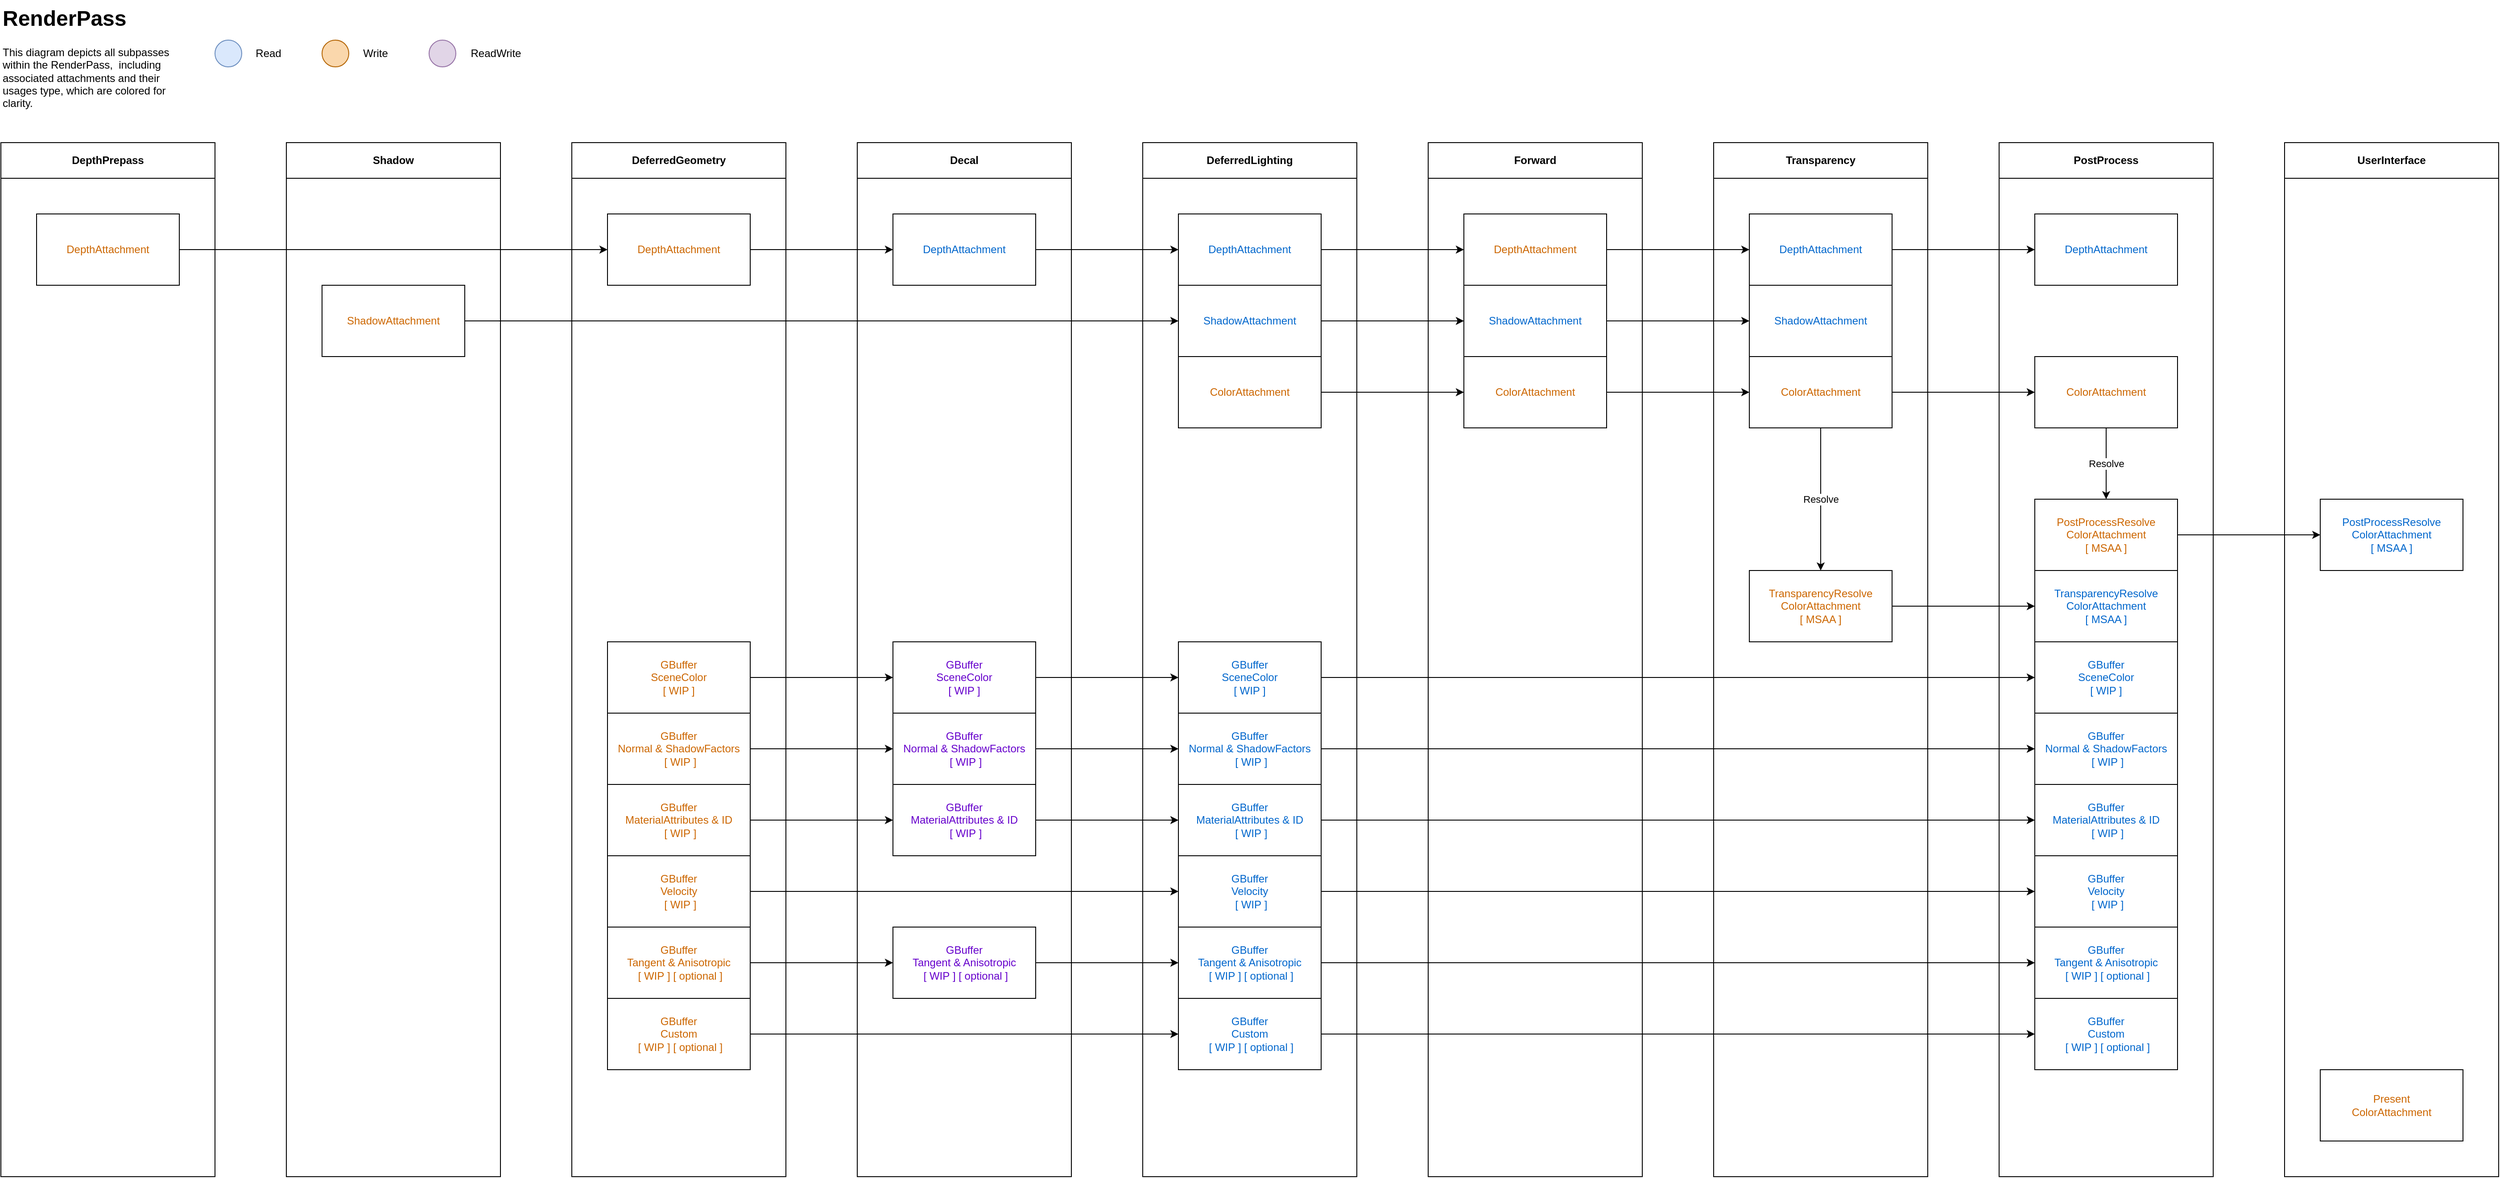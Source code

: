 <mxfile version="28.1.2">
  <diagram name="Page-1" id="M5vqwv9HH7FUM_IWpqiD">
    <mxGraphModel dx="3033" dy="1805" grid="1" gridSize="10" guides="1" tooltips="1" connect="1" arrows="1" fold="1" page="1" pageScale="1" pageWidth="850" pageHeight="1100" math="0" shadow="0">
      <root>
        <mxCell id="0" />
        <mxCell id="1" parent="0" />
        <mxCell id="y7CH2USghEkw7iio7woH-1" value="&lt;h1 style=&quot;margin-top: 0px;&quot;&gt;RenderPass&lt;/h1&gt;&lt;p&gt;This diagram depicts all subpasses within the RenderPass,&amp;nbsp; including associated attachments and their usages type, which are colored for clarity.&amp;nbsp;&lt;/p&gt;" style="text;html=1;whiteSpace=wrap;overflow=hidden;rounded=0;" parent="1" vertex="1">
          <mxGeometry x="320" y="320" width="210" height="120" as="geometry" />
        </mxCell>
        <mxCell id="y7CH2USghEkw7iio7woH-62" style="edgeStyle=orthogonalEdgeStyle;rounded=0;orthogonalLoop=1;jettySize=auto;html=1;exitX=1;exitY=0.5;exitDx=0;exitDy=0;" parent="1" source="y7CH2USghEkw7iio7woH-25" target="y7CH2USghEkw7iio7woH-53" edge="1">
          <mxGeometry relative="1" as="geometry" />
        </mxCell>
        <mxCell id="y7CH2USghEkw7iio7woH-25" value="ShadowAttachment" style="rounded=0;whiteSpace=wrap;html=1;fillColor=none;fontColor=#CC6600;" parent="1" vertex="1">
          <mxGeometry x="680" y="640" width="160" height="80" as="geometry" />
        </mxCell>
        <mxCell id="y7CH2USghEkw7iio7woH-57" style="edgeStyle=orthogonalEdgeStyle;rounded=0;orthogonalLoop=1;jettySize=auto;html=1;exitX=1;exitY=0.5;exitDx=0;exitDy=0;entryX=0;entryY=0.5;entryDx=0;entryDy=0;" parent="1" source="y7CH2USghEkw7iio7woH-53" target="y7CH2USghEkw7iio7woH-56" edge="1">
          <mxGeometry relative="1" as="geometry" />
        </mxCell>
        <mxCell id="y7CH2USghEkw7iio7woH-60" style="edgeStyle=orthogonalEdgeStyle;rounded=0;orthogonalLoop=1;jettySize=auto;html=1;exitX=1;exitY=0.5;exitDx=0;exitDy=0;entryX=0;entryY=0.5;entryDx=0;entryDy=0;" parent="1" source="y7CH2USghEkw7iio7woH-56" target="y7CH2USghEkw7iio7woH-59" edge="1">
          <mxGeometry relative="1" as="geometry" />
        </mxCell>
        <mxCell id="y7CH2USghEkw7iio7woH-63" value="DepthPrepass" style="swimlane;whiteSpace=wrap;html=1;startSize=40;" parent="1" vertex="1">
          <mxGeometry x="320" y="480" width="240" height="1160" as="geometry" />
        </mxCell>
        <mxCell id="y7CH2USghEkw7iio7woH-20" value="DepthAttachment" style="rounded=0;whiteSpace=wrap;html=1;fillColor=none;fontColor=#CC6600;" parent="y7CH2USghEkw7iio7woH-63" vertex="1">
          <mxGeometry x="40" y="80" width="160" height="80" as="geometry" />
        </mxCell>
        <mxCell id="y7CH2USghEkw7iio7woH-64" value="Shadow" style="swimlane;whiteSpace=wrap;html=1;startSize=40;" parent="1" vertex="1">
          <mxGeometry x="640" y="480" width="240" height="1160" as="geometry" />
        </mxCell>
        <mxCell id="y7CH2USghEkw7iio7woH-66" value="DeferredGeometry" style="swimlane;whiteSpace=wrap;html=1;startSize=40;" parent="1" vertex="1">
          <mxGeometry x="960" y="480" width="240" height="1160" as="geometry" />
        </mxCell>
        <mxCell id="y7CH2USghEkw7iio7woH-73" value="DepthAttachment" style="rounded=0;whiteSpace=wrap;html=1;fillColor=none;fontColor=#CC6600;" parent="y7CH2USghEkw7iio7woH-66" vertex="1">
          <mxGeometry x="40" y="80" width="160" height="80" as="geometry" />
        </mxCell>
        <mxCell id="y7CH2USghEkw7iio7woH-21" value="GBuffer&lt;div&gt;SceneColor&lt;div&gt;[ WIP ]&lt;/div&gt;&lt;/div&gt;" style="rounded=0;whiteSpace=wrap;html=1;fillColor=none;fontColor=#CC6600;" parent="y7CH2USghEkw7iio7woH-66" vertex="1">
          <mxGeometry x="40" y="560" width="160" height="80" as="geometry" />
        </mxCell>
        <mxCell id="y7CH2USghEkw7iio7woH-111" value="GBuffer&lt;div&gt;SceneColor&lt;div&gt;[ WIP ]&lt;/div&gt;&lt;/div&gt;" style="rounded=0;whiteSpace=wrap;html=1;fillColor=none;fontColor=#6600CC;" parent="y7CH2USghEkw7iio7woH-66" vertex="1">
          <mxGeometry x="360" y="560" width="160" height="80" as="geometry" />
        </mxCell>
        <mxCell id="y7CH2USghEkw7iio7woH-113" value="GBuffer&lt;div&gt;SceneColor&lt;div&gt;[ WIP ]&lt;/div&gt;&lt;/div&gt;" style="rounded=0;whiteSpace=wrap;html=1;fillColor=none;fontColor=#0066CC;" parent="y7CH2USghEkw7iio7woH-66" vertex="1">
          <mxGeometry x="680" y="560" width="160" height="80" as="geometry" />
        </mxCell>
        <mxCell id="y7CH2USghEkw7iio7woH-112" style="edgeStyle=orthogonalEdgeStyle;rounded=0;orthogonalLoop=1;jettySize=auto;html=1;exitX=1;exitY=0.5;exitDx=0;exitDy=0;entryX=0;entryY=0.5;entryDx=0;entryDy=0;" parent="y7CH2USghEkw7iio7woH-66" source="y7CH2USghEkw7iio7woH-21" target="y7CH2USghEkw7iio7woH-111" edge="1">
          <mxGeometry relative="1" as="geometry" />
        </mxCell>
        <mxCell id="y7CH2USghEkw7iio7woH-114" style="edgeStyle=orthogonalEdgeStyle;rounded=0;orthogonalLoop=1;jettySize=auto;html=1;exitX=1;exitY=0.5;exitDx=0;exitDy=0;" parent="y7CH2USghEkw7iio7woH-66" source="y7CH2USghEkw7iio7woH-111" target="y7CH2USghEkw7iio7woH-113" edge="1">
          <mxGeometry relative="1" as="geometry" />
        </mxCell>
        <mxCell id="y7CH2USghEkw7iio7woH-22" value="GBuffer&lt;div&gt;Normal &amp;amp; ShadowFactors&lt;/div&gt;&lt;div&gt;&amp;nbsp;[&amp;nbsp;&lt;span style=&quot;background-color: transparent;&quot;&gt;WIP&amp;nbsp;&lt;/span&gt;&lt;span style=&quot;background-color: transparent;&quot;&gt;]&lt;/span&gt;&lt;/div&gt;" style="rounded=0;whiteSpace=wrap;html=1;fillColor=none;fontColor=#CC6600;" parent="y7CH2USghEkw7iio7woH-66" vertex="1">
          <mxGeometry x="40" y="640" width="160" height="80" as="geometry" />
        </mxCell>
        <mxCell id="y7CH2USghEkw7iio7woH-123" value="GBuffer&lt;div&gt;MaterialAttributes &amp;amp; ID&lt;/div&gt;&lt;div&gt;&amp;nbsp;[&amp;nbsp;&lt;span style=&quot;background-color: transparent;&quot;&gt;WIP&amp;nbsp;&lt;/span&gt;&lt;span style=&quot;background-color: transparent;&quot;&gt;]&lt;/span&gt;&lt;/div&gt;" style="rounded=0;whiteSpace=wrap;html=1;fillColor=none;fontColor=#CC6600;" parent="y7CH2USghEkw7iio7woH-66" vertex="1">
          <mxGeometry x="40" y="720" width="160" height="80" as="geometry" />
        </mxCell>
        <mxCell id="UzYxtllPs8pn461io3IZ-1" style="edgeStyle=orthogonalEdgeStyle;rounded=0;orthogonalLoop=1;jettySize=auto;html=1;exitX=1;exitY=0.5;exitDx=0;exitDy=0;entryX=0;entryY=0.5;entryDx=0;entryDy=0;" parent="y7CH2USghEkw7iio7woH-66" source="y7CH2USghEkw7iio7woH-130" target="y7CH2USghEkw7iio7woH-136" edge="1">
          <mxGeometry relative="1" as="geometry" />
        </mxCell>
        <mxCell id="y7CH2USghEkw7iio7woH-130" value="GBuffer&lt;div&gt;Velocity&lt;/div&gt;&lt;div&gt;&amp;nbsp;[&amp;nbsp;&lt;span style=&quot;background-color: transparent;&quot;&gt;WIP&amp;nbsp;&lt;/span&gt;&lt;span style=&quot;background-color: transparent;&quot;&gt;]&lt;/span&gt;&lt;/div&gt;" style="rounded=0;whiteSpace=wrap;html=1;fillColor=none;fontColor=#CC6600;" parent="y7CH2USghEkw7iio7woH-66" vertex="1">
          <mxGeometry x="40" y="800" width="160" height="80" as="geometry" />
        </mxCell>
        <mxCell id="y7CH2USghEkw7iio7woH-131" value="GBuffer&lt;div&gt;Tangent &amp;amp; Anisotropic&lt;/div&gt;&lt;div&gt;&amp;nbsp;[&amp;nbsp;&lt;span style=&quot;background-color: transparent;&quot;&gt;WIP&amp;nbsp;&lt;/span&gt;&lt;span style=&quot;background-color: transparent;&quot;&gt;] [ optional ]&lt;/span&gt;&lt;/div&gt;" style="rounded=0;whiteSpace=wrap;html=1;fillColor=none;fontColor=#CC6600;" parent="y7CH2USghEkw7iio7woH-66" vertex="1">
          <mxGeometry x="40" y="880" width="160" height="80" as="geometry" />
        </mxCell>
        <mxCell id="UzYxtllPs8pn461io3IZ-2" style="edgeStyle=orthogonalEdgeStyle;rounded=0;orthogonalLoop=1;jettySize=auto;html=1;exitX=1;exitY=0.5;exitDx=0;exitDy=0;" parent="y7CH2USghEkw7iio7woH-66" source="y7CH2USghEkw7iio7woH-132" target="y7CH2USghEkw7iio7woH-138" edge="1">
          <mxGeometry relative="1" as="geometry" />
        </mxCell>
        <mxCell id="y7CH2USghEkw7iio7woH-132" value="GBuffer&lt;div&gt;Custom&lt;/div&gt;&lt;div&gt;&amp;nbsp;[&amp;nbsp;&lt;span style=&quot;background-color: transparent;&quot;&gt;WIP&amp;nbsp;&lt;/span&gt;&lt;span style=&quot;background-color: transparent;&quot;&gt;] [ optional ]&lt;/span&gt;&lt;/div&gt;" style="rounded=0;whiteSpace=wrap;html=1;fillColor=none;fontColor=#CC6600;" parent="y7CH2USghEkw7iio7woH-66" vertex="1">
          <mxGeometry x="40" y="960" width="160" height="80" as="geometry" />
        </mxCell>
        <mxCell id="y7CH2USghEkw7iio7woH-117" value="GBuffer&lt;div&gt;Normal &amp;amp; ShadowFactors&lt;/div&gt;&lt;div&gt;&amp;nbsp;[&amp;nbsp;&lt;span style=&quot;background-color: transparent;&quot;&gt;WIP&amp;nbsp;&lt;/span&gt;&lt;span style=&quot;background-color: transparent;&quot;&gt;]&lt;/span&gt;&lt;/div&gt;" style="rounded=0;whiteSpace=wrap;html=1;fillColor=none;fontColor=#6600CC;" parent="y7CH2USghEkw7iio7woH-66" vertex="1">
          <mxGeometry x="360" y="640" width="160" height="80" as="geometry" />
        </mxCell>
        <mxCell id="y7CH2USghEkw7iio7woH-124" value="GBuffer&lt;div&gt;MaterialAttributes &amp;amp; ID&lt;/div&gt;&lt;div&gt;&amp;nbsp;[&amp;nbsp;&lt;span style=&quot;background-color: transparent;&quot;&gt;WIP&amp;nbsp;&lt;/span&gt;&lt;span style=&quot;background-color: transparent;&quot;&gt;]&lt;/span&gt;&lt;/div&gt;" style="rounded=0;whiteSpace=wrap;html=1;fillColor=none;fontColor=#6600CC;" parent="y7CH2USghEkw7iio7woH-66" vertex="1">
          <mxGeometry x="360" y="720" width="160" height="80" as="geometry" />
        </mxCell>
        <mxCell id="y7CH2USghEkw7iio7woH-134" value="GBuffer&lt;div&gt;Tangent &amp;amp; Anisotropic&lt;/div&gt;&lt;div&gt;&amp;nbsp;[&amp;nbsp;&lt;span style=&quot;background-color: transparent;&quot;&gt;WIP&amp;nbsp;&lt;/span&gt;&lt;span style=&quot;background-color: transparent;&quot;&gt;] [ optional ]&lt;/span&gt;&lt;/div&gt;" style="rounded=0;whiteSpace=wrap;html=1;fillColor=none;fontColor=#6600CC;" parent="y7CH2USghEkw7iio7woH-66" vertex="1">
          <mxGeometry x="360" y="880" width="160" height="80" as="geometry" />
        </mxCell>
        <mxCell id="y7CH2USghEkw7iio7woH-118" value="GBuffer&lt;div&gt;Normal &amp;amp; ShadowFactors&lt;/div&gt;&lt;div&gt;&amp;nbsp;[&amp;nbsp;&lt;span style=&quot;background-color: transparent;&quot;&gt;WIP&amp;nbsp;&lt;/span&gt;&lt;span style=&quot;background-color: transparent;&quot;&gt;]&lt;/span&gt;&lt;/div&gt;" style="rounded=0;whiteSpace=wrap;html=1;fillColor=none;fontColor=#0066CC;" parent="y7CH2USghEkw7iio7woH-66" vertex="1">
          <mxGeometry x="680" y="640" width="160" height="80" as="geometry" />
        </mxCell>
        <mxCell id="y7CH2USghEkw7iio7woH-125" value="GBuffer&lt;div&gt;MaterialAttributes &amp;amp; ID&lt;/div&gt;&lt;div&gt;&amp;nbsp;[&amp;nbsp;&lt;span style=&quot;background-color: transparent;&quot;&gt;WIP&amp;nbsp;&lt;/span&gt;&lt;span style=&quot;background-color: transparent;&quot;&gt;]&lt;/span&gt;&lt;/div&gt;" style="rounded=0;whiteSpace=wrap;html=1;fillColor=none;fontColor=#0066CC;" parent="y7CH2USghEkw7iio7woH-66" vertex="1">
          <mxGeometry x="680" y="720" width="160" height="80" as="geometry" />
        </mxCell>
        <mxCell id="y7CH2USghEkw7iio7woH-136" value="GBuffer&lt;div&gt;Velocity&lt;/div&gt;&lt;div&gt;&amp;nbsp;[&amp;nbsp;&lt;span style=&quot;background-color: transparent;&quot;&gt;WIP&amp;nbsp;&lt;/span&gt;&lt;span style=&quot;background-color: transparent;&quot;&gt;]&lt;/span&gt;&lt;/div&gt;" style="rounded=0;whiteSpace=wrap;html=1;fillColor=none;fontColor=#0066CC;" parent="y7CH2USghEkw7iio7woH-66" vertex="1">
          <mxGeometry x="680" y="800" width="160" height="80" as="geometry" />
        </mxCell>
        <mxCell id="y7CH2USghEkw7iio7woH-137" value="GBuffer&lt;div&gt;Tangent &amp;amp; Anisotropic&lt;/div&gt;&lt;div&gt;&amp;nbsp;[&amp;nbsp;&lt;span style=&quot;background-color: transparent;&quot;&gt;WIP&amp;nbsp;&lt;/span&gt;&lt;span style=&quot;background-color: transparent;&quot;&gt;] [ optional ]&lt;/span&gt;&lt;/div&gt;" style="rounded=0;whiteSpace=wrap;html=1;fillColor=none;fontColor=#0066CC;" parent="y7CH2USghEkw7iio7woH-66" vertex="1">
          <mxGeometry x="680" y="880" width="160" height="80" as="geometry" />
        </mxCell>
        <mxCell id="y7CH2USghEkw7iio7woH-138" value="GBuffer&lt;div&gt;Custom&lt;/div&gt;&lt;div&gt;&amp;nbsp;[&amp;nbsp;&lt;span style=&quot;background-color: transparent;&quot;&gt;WIP&amp;nbsp;&lt;/span&gt;&lt;span style=&quot;background-color: transparent;&quot;&gt;] [ optional ]&lt;/span&gt;&lt;/div&gt;" style="rounded=0;whiteSpace=wrap;html=1;fillColor=none;fontColor=#0066CC;" parent="y7CH2USghEkw7iio7woH-66" vertex="1">
          <mxGeometry x="680" y="960" width="160" height="80" as="geometry" />
        </mxCell>
        <mxCell id="y7CH2USghEkw7iio7woH-119" style="edgeStyle=orthogonalEdgeStyle;rounded=0;orthogonalLoop=1;jettySize=auto;html=1;exitX=1;exitY=0.5;exitDx=0;exitDy=0;entryX=0;entryY=0.5;entryDx=0;entryDy=0;" parent="y7CH2USghEkw7iio7woH-66" source="y7CH2USghEkw7iio7woH-22" target="y7CH2USghEkw7iio7woH-117" edge="1">
          <mxGeometry relative="1" as="geometry" />
        </mxCell>
        <mxCell id="y7CH2USghEkw7iio7woH-120" style="edgeStyle=orthogonalEdgeStyle;rounded=0;orthogonalLoop=1;jettySize=auto;html=1;exitX=1;exitY=0.5;exitDx=0;exitDy=0;entryX=0;entryY=0.5;entryDx=0;entryDy=0;" parent="y7CH2USghEkw7iio7woH-66" source="y7CH2USghEkw7iio7woH-117" target="y7CH2USghEkw7iio7woH-118" edge="1">
          <mxGeometry relative="1" as="geometry" />
        </mxCell>
        <mxCell id="y7CH2USghEkw7iio7woH-127" style="edgeStyle=orthogonalEdgeStyle;rounded=0;orthogonalLoop=1;jettySize=auto;html=1;exitX=1;exitY=0.5;exitDx=0;exitDy=0;entryX=0;entryY=0.5;entryDx=0;entryDy=0;" parent="y7CH2USghEkw7iio7woH-66" source="y7CH2USghEkw7iio7woH-123" target="y7CH2USghEkw7iio7woH-124" edge="1">
          <mxGeometry relative="1" as="geometry" />
        </mxCell>
        <mxCell id="y7CH2USghEkw7iio7woH-128" style="edgeStyle=orthogonalEdgeStyle;rounded=0;orthogonalLoop=1;jettySize=auto;html=1;exitX=1;exitY=0.5;exitDx=0;exitDy=0;" parent="y7CH2USghEkw7iio7woH-66" source="y7CH2USghEkw7iio7woH-124" target="y7CH2USghEkw7iio7woH-125" edge="1">
          <mxGeometry relative="1" as="geometry" />
        </mxCell>
        <mxCell id="y7CH2USghEkw7iio7woH-158" style="edgeStyle=orthogonalEdgeStyle;rounded=0;orthogonalLoop=1;jettySize=auto;html=1;exitX=1;exitY=0.5;exitDx=0;exitDy=0;entryX=0;entryY=0.5;entryDx=0;entryDy=0;" parent="y7CH2USghEkw7iio7woH-66" source="y7CH2USghEkw7iio7woH-131" target="y7CH2USghEkw7iio7woH-134" edge="1">
          <mxGeometry relative="1" as="geometry" />
        </mxCell>
        <mxCell id="y7CH2USghEkw7iio7woH-159" style="edgeStyle=orthogonalEdgeStyle;rounded=0;orthogonalLoop=1;jettySize=auto;html=1;exitX=1;exitY=0.5;exitDx=0;exitDy=0;" parent="y7CH2USghEkw7iio7woH-66" source="y7CH2USghEkw7iio7woH-134" target="y7CH2USghEkw7iio7woH-137" edge="1">
          <mxGeometry relative="1" as="geometry" />
        </mxCell>
        <mxCell id="y7CH2USghEkw7iio7woH-67" value="Decal" style="swimlane;whiteSpace=wrap;html=1;startSize=40;" parent="1" vertex="1">
          <mxGeometry x="1280" y="480" width="240" height="1160" as="geometry" />
        </mxCell>
        <mxCell id="y7CH2USghEkw7iio7woH-75" value="DepthAttachment" style="rounded=0;whiteSpace=wrap;html=1;fillColor=none;fontColor=#0066CC;" parent="y7CH2USghEkw7iio7woH-67" vertex="1">
          <mxGeometry x="40" y="80" width="160" height="80" as="geometry" />
        </mxCell>
        <mxCell id="y7CH2USghEkw7iio7woH-68" value="DeferredLighting" style="swimlane;whiteSpace=wrap;html=1;startSize=40;" parent="1" vertex="1">
          <mxGeometry x="1600" y="480" width="240" height="1160" as="geometry" />
        </mxCell>
        <mxCell id="y7CH2USghEkw7iio7woH-76" value="DepthAttachment" style="rounded=0;whiteSpace=wrap;html=1;fillColor=none;fontColor=#0066CC;" parent="y7CH2USghEkw7iio7woH-68" vertex="1">
          <mxGeometry x="40" y="80" width="160" height="80" as="geometry" />
        </mxCell>
        <mxCell id="y7CH2USghEkw7iio7woH-53" value="ShadowAttachment" style="rounded=0;whiteSpace=wrap;html=1;fillColor=none;fontColor=#0066CC;" parent="y7CH2USghEkw7iio7woH-68" vertex="1">
          <mxGeometry x="40" y="160" width="160" height="80" as="geometry" />
        </mxCell>
        <mxCell id="y7CH2USghEkw7iio7woH-109" value="ColorAttachment" style="rounded=0;whiteSpace=wrap;html=1;fillColor=none;fontColor=#CC6600;" parent="y7CH2USghEkw7iio7woH-68" vertex="1">
          <mxGeometry x="40" y="240" width="160" height="80" as="geometry" />
        </mxCell>
        <mxCell id="y7CH2USghEkw7iio7woH-69" value="Forward" style="swimlane;whiteSpace=wrap;html=1;startSize=40;" parent="1" vertex="1">
          <mxGeometry x="1920" y="480" width="240" height="1160" as="geometry" />
        </mxCell>
        <mxCell id="y7CH2USghEkw7iio7woH-77" value="DepthAttachment" style="rounded=0;whiteSpace=wrap;html=1;fillColor=none;fontColor=#CC6600;" parent="y7CH2USghEkw7iio7woH-69" vertex="1">
          <mxGeometry x="40" y="80" width="160" height="80" as="geometry" />
        </mxCell>
        <mxCell id="y7CH2USghEkw7iio7woH-56" value="ShadowAttachment" style="rounded=0;whiteSpace=wrap;html=1;fillColor=none;fontColor=#0066CC;" parent="y7CH2USghEkw7iio7woH-69" vertex="1">
          <mxGeometry x="40" y="160" width="160" height="80" as="geometry" />
        </mxCell>
        <mxCell id="y7CH2USghEkw7iio7woH-90" value="ColorAttachment" style="rounded=0;whiteSpace=wrap;html=1;fillColor=none;fontColor=#CC6600;" parent="y7CH2USghEkw7iio7woH-69" vertex="1">
          <mxGeometry x="40" y="240" width="160" height="80" as="geometry" />
        </mxCell>
        <mxCell id="y7CH2USghEkw7iio7woH-70" value="Transparency" style="swimlane;whiteSpace=wrap;html=1;startSize=40;" parent="1" vertex="1">
          <mxGeometry x="2240" y="480" width="240" height="1160" as="geometry" />
        </mxCell>
        <mxCell id="y7CH2USghEkw7iio7woH-78" value="DepthAttachment" style="rounded=0;whiteSpace=wrap;html=1;fillColor=none;fontColor=#0066CC;" parent="y7CH2USghEkw7iio7woH-70" vertex="1">
          <mxGeometry x="40" y="80" width="160" height="80" as="geometry" />
        </mxCell>
        <mxCell id="y7CH2USghEkw7iio7woH-59" value="ShadowAttachment" style="rounded=0;whiteSpace=wrap;html=1;fillColor=none;fontColor=#0066CC;" parent="y7CH2USghEkw7iio7woH-70" vertex="1">
          <mxGeometry x="40" y="160" width="160" height="80" as="geometry" />
        </mxCell>
        <mxCell id="y7CH2USghEkw7iio7woH-165" value="Resolve" style="edgeStyle=orthogonalEdgeStyle;rounded=0;orthogonalLoop=1;jettySize=auto;html=1;exitX=0.5;exitY=1;exitDx=0;exitDy=0;" parent="y7CH2USghEkw7iio7woH-70" source="y7CH2USghEkw7iio7woH-91" target="y7CH2USghEkw7iio7woH-98" edge="1">
          <mxGeometry relative="1" as="geometry" />
        </mxCell>
        <mxCell id="y7CH2USghEkw7iio7woH-91" value="ColorAttachment" style="rounded=0;whiteSpace=wrap;html=1;fillColor=none;fontColor=#CC6600;" parent="y7CH2USghEkw7iio7woH-70" vertex="1">
          <mxGeometry x="40" y="240" width="160" height="80" as="geometry" />
        </mxCell>
        <mxCell id="y7CH2USghEkw7iio7woH-98" value="TransparencyResolve&lt;div&gt;ColorAttachment&lt;/div&gt;&lt;div&gt;[ MSAA ]&lt;/div&gt;" style="rounded=0;whiteSpace=wrap;html=1;fillColor=none;fontColor=#CC6600;" parent="y7CH2USghEkw7iio7woH-70" vertex="1">
          <mxGeometry x="40" y="480" width="160" height="80" as="geometry" />
        </mxCell>
        <mxCell id="y7CH2USghEkw7iio7woH-71" value="PostProcess" style="swimlane;whiteSpace=wrap;html=1;startSize=40;" parent="1" vertex="1">
          <mxGeometry x="2560" y="480" width="240" height="1160" as="geometry" />
        </mxCell>
        <mxCell id="y7CH2USghEkw7iio7woH-79" value="DepthAttachment" style="rounded=0;whiteSpace=wrap;html=1;fillColor=none;fontColor=#0066CC;" parent="y7CH2USghEkw7iio7woH-71" vertex="1">
          <mxGeometry x="40" y="80" width="160" height="80" as="geometry" />
        </mxCell>
        <mxCell id="y7CH2USghEkw7iio7woH-168" value="Resolve" style="edgeStyle=orthogonalEdgeStyle;rounded=0;orthogonalLoop=1;jettySize=auto;html=1;exitX=0.5;exitY=1;exitDx=0;exitDy=0;entryX=0.5;entryY=0;entryDx=0;entryDy=0;" parent="y7CH2USghEkw7iio7woH-71" source="y7CH2USghEkw7iio7woH-92" target="y7CH2USghEkw7iio7woH-100" edge="1">
          <mxGeometry relative="1" as="geometry" />
        </mxCell>
        <mxCell id="y7CH2USghEkw7iio7woH-92" value="ColorAttachment" style="rounded=0;whiteSpace=wrap;html=1;fillColor=none;fontColor=#CC6600;" parent="y7CH2USghEkw7iio7woH-71" vertex="1">
          <mxGeometry x="40" y="240" width="160" height="80" as="geometry" />
        </mxCell>
        <mxCell id="y7CH2USghEkw7iio7woH-115" value="GBuffer&lt;div&gt;SceneColor&lt;div&gt;[ WIP ]&lt;/div&gt;&lt;/div&gt;" style="rounded=0;whiteSpace=wrap;html=1;fillColor=none;fontColor=#0066CC;" parent="y7CH2USghEkw7iio7woH-71" vertex="1">
          <mxGeometry x="40" y="560" width="160" height="80" as="geometry" />
        </mxCell>
        <mxCell id="y7CH2USghEkw7iio7woH-121" value="GBuffer&lt;div&gt;Normal &amp;amp; ShadowFactors&lt;/div&gt;&lt;div&gt;&amp;nbsp;[&amp;nbsp;&lt;span style=&quot;background-color: transparent;&quot;&gt;WIP&amp;nbsp;&lt;/span&gt;&lt;span style=&quot;background-color: transparent;&quot;&gt;]&lt;/span&gt;&lt;/div&gt;" style="rounded=0;whiteSpace=wrap;html=1;fillColor=none;fontColor=#0066CC;" parent="y7CH2USghEkw7iio7woH-71" vertex="1">
          <mxGeometry x="40" y="640" width="160" height="80" as="geometry" />
        </mxCell>
        <mxCell id="y7CH2USghEkw7iio7woH-126" value="GBuffer&lt;div&gt;MaterialAttributes &amp;amp; ID&lt;/div&gt;&lt;div&gt;&amp;nbsp;[&amp;nbsp;&lt;span style=&quot;background-color: transparent;&quot;&gt;WIP&amp;nbsp;&lt;/span&gt;&lt;span style=&quot;background-color: transparent;&quot;&gt;]&lt;/span&gt;&lt;/div&gt;" style="rounded=0;whiteSpace=wrap;html=1;fillColor=none;fontColor=#0066CC;" parent="y7CH2USghEkw7iio7woH-71" vertex="1">
          <mxGeometry x="40" y="720" width="160" height="80" as="geometry" />
        </mxCell>
        <mxCell id="y7CH2USghEkw7iio7woH-139" value="GBuffer&lt;div&gt;Velocity&lt;/div&gt;&lt;div&gt;&amp;nbsp;[&amp;nbsp;&lt;span style=&quot;background-color: transparent;&quot;&gt;WIP&amp;nbsp;&lt;/span&gt;&lt;span style=&quot;background-color: transparent;&quot;&gt;]&lt;/span&gt;&lt;/div&gt;" style="rounded=0;whiteSpace=wrap;html=1;fillColor=none;fontColor=#0066CC;" parent="y7CH2USghEkw7iio7woH-71" vertex="1">
          <mxGeometry x="40" y="800" width="160" height="80" as="geometry" />
        </mxCell>
        <mxCell id="y7CH2USghEkw7iio7woH-140" value="GBuffer&lt;div&gt;Tangent &amp;amp; Anisotropic&lt;/div&gt;&lt;div&gt;&amp;nbsp;[&amp;nbsp;&lt;span style=&quot;background-color: transparent;&quot;&gt;WIP&amp;nbsp;&lt;/span&gt;&lt;span style=&quot;background-color: transparent;&quot;&gt;] [ optional ]&lt;/span&gt;&lt;/div&gt;" style="rounded=0;whiteSpace=wrap;html=1;fillColor=none;fontColor=#0066CC;" parent="y7CH2USghEkw7iio7woH-71" vertex="1">
          <mxGeometry x="40" y="880" width="160" height="80" as="geometry" />
        </mxCell>
        <mxCell id="y7CH2USghEkw7iio7woH-141" value="GBuffer&lt;div&gt;Custom&lt;/div&gt;&lt;div&gt;&amp;nbsp;[&amp;nbsp;&lt;span style=&quot;background-color: transparent;&quot;&gt;WIP&amp;nbsp;&lt;/span&gt;&lt;span style=&quot;background-color: transparent;&quot;&gt;] [ optional ]&lt;/span&gt;&lt;/div&gt;" style="rounded=0;whiteSpace=wrap;html=1;fillColor=none;fontColor=#0066CC;" parent="y7CH2USghEkw7iio7woH-71" vertex="1">
          <mxGeometry x="40" y="960" width="160" height="80" as="geometry" />
        </mxCell>
        <mxCell id="y7CH2USghEkw7iio7woH-163" value="TransparencyResolve&lt;div&gt;ColorAttachment&lt;/div&gt;&lt;div&gt;[ MSAA ]&lt;/div&gt;" style="rounded=0;whiteSpace=wrap;html=1;fillColor=none;fontColor=#0066CC;" parent="y7CH2USghEkw7iio7woH-71" vertex="1">
          <mxGeometry x="40" y="480" width="160" height="80" as="geometry" />
        </mxCell>
        <mxCell id="y7CH2USghEkw7iio7woH-100" value="PostProcessResolve&lt;div&gt;ColorAttachment&lt;/div&gt;&lt;div&gt;[ MSAA ]&lt;/div&gt;" style="rounded=0;whiteSpace=wrap;html=1;fillColor=none;fontColor=#CC6600;" parent="y7CH2USghEkw7iio7woH-71" vertex="1">
          <mxGeometry x="40" y="400" width="160" height="80" as="geometry" />
        </mxCell>
        <mxCell id="y7CH2USghEkw7iio7woH-72" value="UserInterface" style="swimlane;whiteSpace=wrap;html=1;startSize=40;" parent="1" vertex="1">
          <mxGeometry x="2880" y="480" width="240" height="1160" as="geometry" />
        </mxCell>
        <mxCell id="y7CH2USghEkw7iio7woH-102" value="PostProcessResolve&lt;div&gt;ColorAttachment&lt;/div&gt;&lt;div&gt;[ MSAA ]&lt;/div&gt;" style="rounded=0;whiteSpace=wrap;html=1;fillColor=none;fontColor=#0066CC;" parent="y7CH2USghEkw7iio7woH-72" vertex="1">
          <mxGeometry x="40" y="400" width="160" height="80" as="geometry" />
        </mxCell>
        <mxCell id="y7CH2USghEkw7iio7woH-104" value="Present&lt;div&gt;ColorAttachment&lt;/div&gt;" style="rounded=0;whiteSpace=wrap;html=1;fillColor=none;fontColor=#CC6600;" parent="y7CH2USghEkw7iio7woH-72" vertex="1">
          <mxGeometry x="40" y="1040" width="160" height="80" as="geometry" />
        </mxCell>
        <mxCell id="y7CH2USghEkw7iio7woH-74" style="edgeStyle=orthogonalEdgeStyle;rounded=0;orthogonalLoop=1;jettySize=auto;html=1;exitX=1;exitY=0.5;exitDx=0;exitDy=0;entryX=0;entryY=0.5;entryDx=0;entryDy=0;" parent="1" source="y7CH2USghEkw7iio7woH-20" target="y7CH2USghEkw7iio7woH-73" edge="1">
          <mxGeometry relative="1" as="geometry" />
        </mxCell>
        <mxCell id="y7CH2USghEkw7iio7woH-80" style="edgeStyle=orthogonalEdgeStyle;rounded=0;orthogonalLoop=1;jettySize=auto;html=1;exitX=1;exitY=0.5;exitDx=0;exitDy=0;entryX=0;entryY=0.5;entryDx=0;entryDy=0;" parent="1" source="y7CH2USghEkw7iio7woH-73" target="y7CH2USghEkw7iio7woH-75" edge="1">
          <mxGeometry relative="1" as="geometry" />
        </mxCell>
        <mxCell id="y7CH2USghEkw7iio7woH-81" style="edgeStyle=orthogonalEdgeStyle;rounded=0;orthogonalLoop=1;jettySize=auto;html=1;exitX=1;exitY=0.5;exitDx=0;exitDy=0;entryX=0;entryY=0.5;entryDx=0;entryDy=0;" parent="1" source="y7CH2USghEkw7iio7woH-75" target="y7CH2USghEkw7iio7woH-76" edge="1">
          <mxGeometry relative="1" as="geometry" />
        </mxCell>
        <mxCell id="y7CH2USghEkw7iio7woH-82" style="edgeStyle=orthogonalEdgeStyle;rounded=0;orthogonalLoop=1;jettySize=auto;html=1;exitX=1;exitY=0.5;exitDx=0;exitDy=0;" parent="1" source="y7CH2USghEkw7iio7woH-76" target="y7CH2USghEkw7iio7woH-77" edge="1">
          <mxGeometry relative="1" as="geometry" />
        </mxCell>
        <mxCell id="y7CH2USghEkw7iio7woH-84" style="edgeStyle=orthogonalEdgeStyle;rounded=0;orthogonalLoop=1;jettySize=auto;html=1;exitX=1;exitY=0.5;exitDx=0;exitDy=0;" parent="1" source="y7CH2USghEkw7iio7woH-77" target="y7CH2USghEkw7iio7woH-78" edge="1">
          <mxGeometry relative="1" as="geometry" />
        </mxCell>
        <mxCell id="y7CH2USghEkw7iio7woH-85" style="edgeStyle=orthogonalEdgeStyle;rounded=0;orthogonalLoop=1;jettySize=auto;html=1;exitX=1;exitY=0.5;exitDx=0;exitDy=0;entryX=0;entryY=0.5;entryDx=0;entryDy=0;" parent="1" source="y7CH2USghEkw7iio7woH-78" target="y7CH2USghEkw7iio7woH-79" edge="1">
          <mxGeometry relative="1" as="geometry" />
        </mxCell>
        <mxCell id="y7CH2USghEkw7iio7woH-95" style="edgeStyle=orthogonalEdgeStyle;rounded=0;orthogonalLoop=1;jettySize=auto;html=1;exitX=1;exitY=0.5;exitDx=0;exitDy=0;" parent="1" source="y7CH2USghEkw7iio7woH-90" target="y7CH2USghEkw7iio7woH-91" edge="1">
          <mxGeometry relative="1" as="geometry" />
        </mxCell>
        <mxCell id="y7CH2USghEkw7iio7woH-96" style="edgeStyle=orthogonalEdgeStyle;rounded=0;orthogonalLoop=1;jettySize=auto;html=1;exitX=1;exitY=0.5;exitDx=0;exitDy=0;entryX=0;entryY=0.5;entryDx=0;entryDy=0;" parent="1" source="y7CH2USghEkw7iio7woH-91" target="y7CH2USghEkw7iio7woH-92" edge="1">
          <mxGeometry relative="1" as="geometry" />
        </mxCell>
        <mxCell id="y7CH2USghEkw7iio7woH-110" style="edgeStyle=orthogonalEdgeStyle;rounded=0;orthogonalLoop=1;jettySize=auto;html=1;exitX=1;exitY=0.5;exitDx=0;exitDy=0;entryX=0;entryY=0.5;entryDx=0;entryDy=0;" parent="1" source="y7CH2USghEkw7iio7woH-109" target="y7CH2USghEkw7iio7woH-90" edge="1">
          <mxGeometry relative="1" as="geometry" />
        </mxCell>
        <mxCell id="y7CH2USghEkw7iio7woH-145" value="" style="ellipse;whiteSpace=wrap;html=1;aspect=fixed;fillColor=#dae8fc;strokeColor=#6c8ebf;" parent="1" vertex="1">
          <mxGeometry x="560" y="365" width="30" height="30" as="geometry" />
        </mxCell>
        <mxCell id="y7CH2USghEkw7iio7woH-147" value="Read" style="text;html=1;align=center;verticalAlign=middle;whiteSpace=wrap;rounded=0;" parent="1" vertex="1">
          <mxGeometry x="590" y="365" width="60" height="30" as="geometry" />
        </mxCell>
        <mxCell id="y7CH2USghEkw7iio7woH-148" value="" style="ellipse;whiteSpace=wrap;html=1;aspect=fixed;fillColor=#fad7ac;strokeColor=#b46504;" parent="1" vertex="1">
          <mxGeometry x="680" y="365" width="30" height="30" as="geometry" />
        </mxCell>
        <mxCell id="y7CH2USghEkw7iio7woH-149" value="Write" style="text;html=1;align=center;verticalAlign=middle;whiteSpace=wrap;rounded=0;" parent="1" vertex="1">
          <mxGeometry x="710" y="365" width="60" height="30" as="geometry" />
        </mxCell>
        <mxCell id="y7CH2USghEkw7iio7woH-152" value="" style="ellipse;whiteSpace=wrap;html=1;aspect=fixed;fillColor=#e1d5e7;strokeColor=#9673a6;" parent="1" vertex="1">
          <mxGeometry x="800" y="365" width="30" height="30" as="geometry" />
        </mxCell>
        <mxCell id="y7CH2USghEkw7iio7woH-153" value="ReadWrite" style="text;html=1;align=center;verticalAlign=middle;whiteSpace=wrap;rounded=0;" parent="1" vertex="1">
          <mxGeometry x="830" y="365" width="90" height="30" as="geometry" />
        </mxCell>
        <mxCell id="y7CH2USghEkw7iio7woH-167" style="edgeStyle=orthogonalEdgeStyle;rounded=0;orthogonalLoop=1;jettySize=auto;html=1;exitX=1;exitY=0.5;exitDx=0;exitDy=0;entryX=0;entryY=0.5;entryDx=0;entryDy=0;" parent="1" source="y7CH2USghEkw7iio7woH-98" target="y7CH2USghEkw7iio7woH-163" edge="1">
          <mxGeometry relative="1" as="geometry" />
        </mxCell>
        <mxCell id="y7CH2USghEkw7iio7woH-103" style="edgeStyle=orthogonalEdgeStyle;rounded=0;orthogonalLoop=1;jettySize=auto;html=1;exitX=1;exitY=0.5;exitDx=0;exitDy=0;" parent="1" source="y7CH2USghEkw7iio7woH-100" target="y7CH2USghEkw7iio7woH-102" edge="1">
          <mxGeometry relative="1" as="geometry" />
        </mxCell>
        <mxCell id="y7CH2USghEkw7iio7woH-170" style="edgeStyle=orthogonalEdgeStyle;rounded=0;orthogonalLoop=1;jettySize=auto;html=1;exitX=1;exitY=0.5;exitDx=0;exitDy=0;" parent="1" source="y7CH2USghEkw7iio7woH-113" target="y7CH2USghEkw7iio7woH-115" edge="1">
          <mxGeometry relative="1" as="geometry" />
        </mxCell>
        <mxCell id="y7CH2USghEkw7iio7woH-174" style="edgeStyle=orthogonalEdgeStyle;rounded=0;orthogonalLoop=1;jettySize=auto;html=1;exitX=1;exitY=0.5;exitDx=0;exitDy=0;entryX=0;entryY=0.5;entryDx=0;entryDy=0;" parent="1" source="y7CH2USghEkw7iio7woH-118" target="y7CH2USghEkw7iio7woH-121" edge="1">
          <mxGeometry relative="1" as="geometry" />
        </mxCell>
        <mxCell id="y7CH2USghEkw7iio7woH-176" style="edgeStyle=orthogonalEdgeStyle;rounded=0;orthogonalLoop=1;jettySize=auto;html=1;exitX=1;exitY=0.5;exitDx=0;exitDy=0;entryX=0;entryY=0.5;entryDx=0;entryDy=0;" parent="1" source="y7CH2USghEkw7iio7woH-125" target="y7CH2USghEkw7iio7woH-126" edge="1">
          <mxGeometry relative="1" as="geometry" />
        </mxCell>
        <mxCell id="y7CH2USghEkw7iio7woH-177" style="edgeStyle=orthogonalEdgeStyle;rounded=0;orthogonalLoop=1;jettySize=auto;html=1;exitX=1;exitY=0.5;exitDx=0;exitDy=0;entryX=0;entryY=0.5;entryDx=0;entryDy=0;" parent="1" source="y7CH2USghEkw7iio7woH-136" target="y7CH2USghEkw7iio7woH-139" edge="1">
          <mxGeometry relative="1" as="geometry" />
        </mxCell>
        <mxCell id="y7CH2USghEkw7iio7woH-178" style="edgeStyle=orthogonalEdgeStyle;rounded=0;orthogonalLoop=1;jettySize=auto;html=1;exitX=1;exitY=0.5;exitDx=0;exitDy=0;entryX=0;entryY=0.5;entryDx=0;entryDy=0;" parent="1" source="y7CH2USghEkw7iio7woH-137" target="y7CH2USghEkw7iio7woH-140" edge="1">
          <mxGeometry relative="1" as="geometry" />
        </mxCell>
        <mxCell id="y7CH2USghEkw7iio7woH-180" style="edgeStyle=orthogonalEdgeStyle;rounded=0;orthogonalLoop=1;jettySize=auto;html=1;exitX=1;exitY=0.5;exitDx=0;exitDy=0;entryX=0;entryY=0.5;entryDx=0;entryDy=0;" parent="1" source="y7CH2USghEkw7iio7woH-138" target="y7CH2USghEkw7iio7woH-141" edge="1">
          <mxGeometry relative="1" as="geometry" />
        </mxCell>
      </root>
    </mxGraphModel>
  </diagram>
</mxfile>
